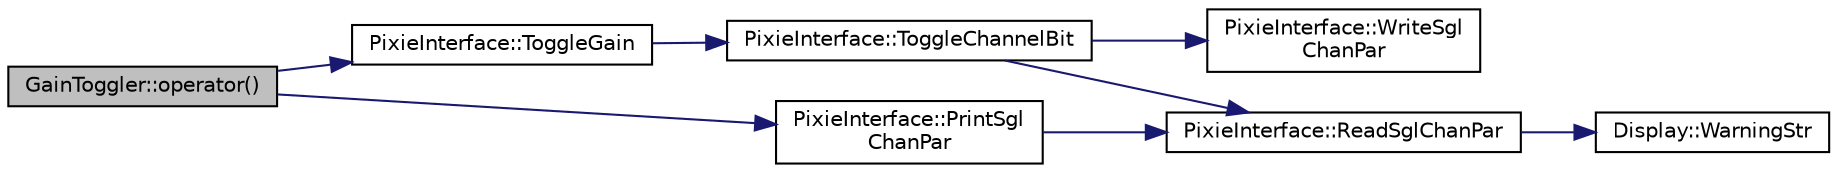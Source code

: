 digraph "GainToggler::operator()"
{
  edge [fontname="Helvetica",fontsize="10",labelfontname="Helvetica",labelfontsize="10"];
  node [fontname="Helvetica",fontsize="10",shape=record];
  rankdir="LR";
  Node1 [label="GainToggler::operator()",height=0.2,width=0.4,color="black", fillcolor="grey75", style="filled", fontcolor="black"];
  Node1 -> Node2 [color="midnightblue",fontsize="10",style="solid",fontname="Helvetica"];
  Node2 [label="PixieInterface::ToggleGain",height=0.2,width=0.4,color="black", fillcolor="white", style="filled",URL="$d9/dc6/class_pixie_interface.html#ae66119213d67fc56d52553b4617e9621"];
  Node2 -> Node3 [color="midnightblue",fontsize="10",style="solid",fontname="Helvetica"];
  Node3 [label="PixieInterface::ToggleChannelBit",height=0.2,width=0.4,color="black", fillcolor="white", style="filled",URL="$d9/dc6/class_pixie_interface.html#a448ef741698cfdc9e48dc47bd4639070"];
  Node3 -> Node4 [color="midnightblue",fontsize="10",style="solid",fontname="Helvetica"];
  Node4 [label="PixieInterface::ReadSglChanPar",height=0.2,width=0.4,color="black", fillcolor="white", style="filled",URL="$d9/dc6/class_pixie_interface.html#ab9aa18adad4d33916a225e1ad2d7d177"];
  Node4 -> Node5 [color="midnightblue",fontsize="10",style="solid",fontname="Helvetica"];
  Node5 [label="Display::WarningStr",height=0.2,width=0.4,color="black", fillcolor="white", style="filled",URL="$da/d6a/namespace_display.html#a0ca7c8835e858cf0b1e0cce72a41ab9c"];
  Node3 -> Node6 [color="midnightblue",fontsize="10",style="solid",fontname="Helvetica"];
  Node6 [label="PixieInterface::WriteSgl\lChanPar",height=0.2,width=0.4,color="black", fillcolor="white", style="filled",URL="$d9/dc6/class_pixie_interface.html#a31af18177f95b6c8e23ad32e7e3bdae7"];
  Node1 -> Node7 [color="midnightblue",fontsize="10",style="solid",fontname="Helvetica"];
  Node7 [label="PixieInterface::PrintSgl\lChanPar",height=0.2,width=0.4,color="black", fillcolor="white", style="filled",URL="$d9/dc6/class_pixie_interface.html#aed6aa4fe372ef3e1e658915fb7cd3885"];
  Node7 -> Node4 [color="midnightblue",fontsize="10",style="solid",fontname="Helvetica"];
}
